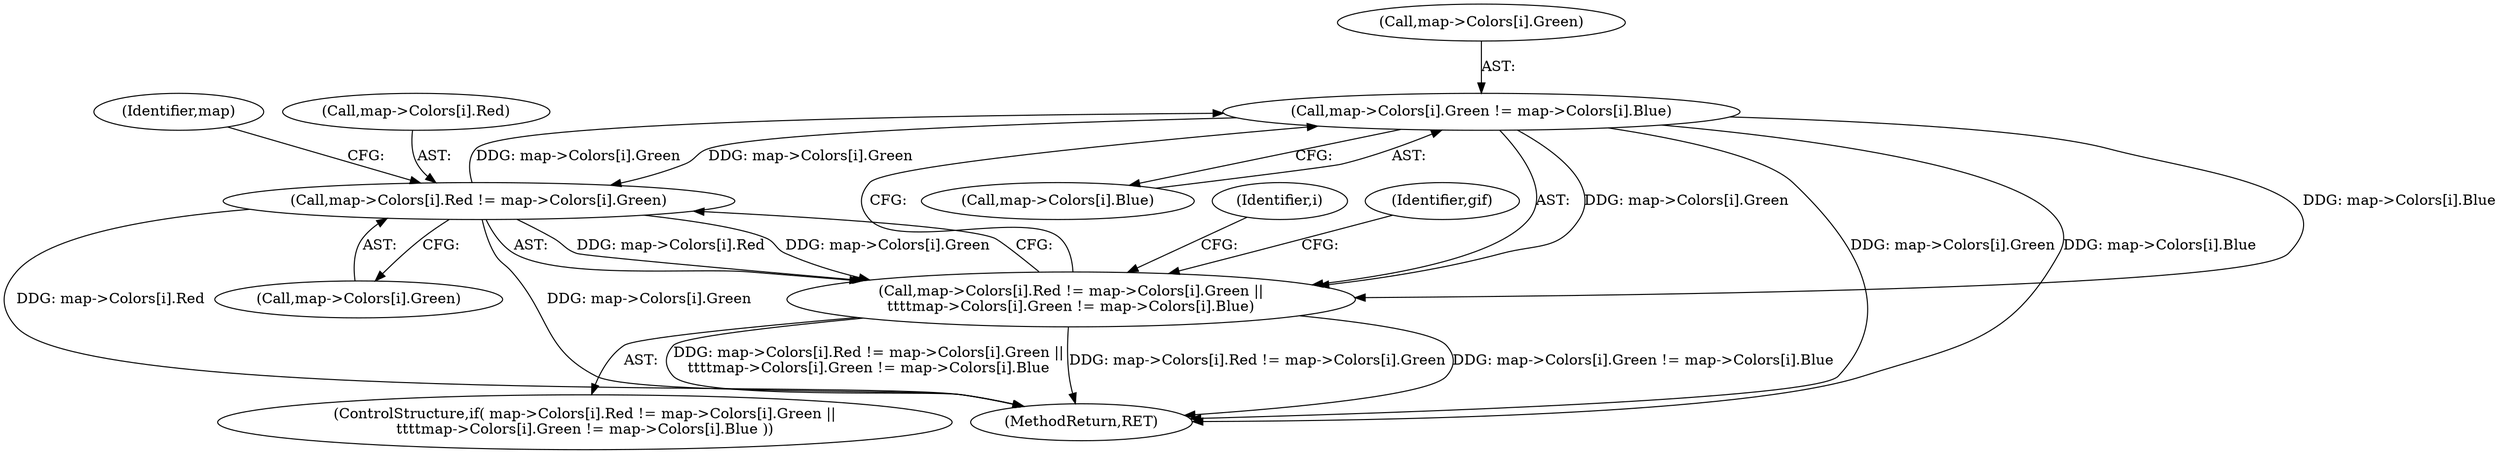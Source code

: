 digraph "0_libvips_ce684dd008532ea0bf9d4a1d89bacb35f4a83f4d@array" {
"1000266" [label="(Call,map->Colors[i].Green != map->Colors[i].Blue)"];
"1000251" [label="(Call,map->Colors[i].Red != map->Colors[i].Green)"];
"1000266" [label="(Call,map->Colors[i].Green != map->Colors[i].Blue)"];
"1000250" [label="(Call,map->Colors[i].Red != map->Colors[i].Green ||\n\t\t\t\tmap->Colors[i].Green != map->Colors[i].Blue)"];
"1000259" [label="(Call,map->Colors[i].Green)"];
"1000303" [label="(MethodReturn,RET)"];
"1000270" [label="(Identifier,map)"];
"1000274" [label="(Call,map->Colors[i].Blue)"];
"1000267" [label="(Call,map->Colors[i].Green)"];
"1000266" [label="(Call,map->Colors[i].Green != map->Colors[i].Blue)"];
"1000252" [label="(Call,map->Colors[i].Red)"];
"1000250" [label="(Call,map->Colors[i].Red != map->Colors[i].Green ||\n\t\t\t\tmap->Colors[i].Green != map->Colors[i].Blue)"];
"1000251" [label="(Call,map->Colors[i].Red != map->Colors[i].Green)"];
"1000248" [label="(Identifier,i)"];
"1000284" [label="(Identifier,gif)"];
"1000249" [label="(ControlStructure,if( map->Colors[i].Red != map->Colors[i].Green ||\n\t\t\t\tmap->Colors[i].Green != map->Colors[i].Blue ))"];
"1000266" -> "1000250"  [label="AST: "];
"1000266" -> "1000274"  [label="CFG: "];
"1000267" -> "1000266"  [label="AST: "];
"1000274" -> "1000266"  [label="AST: "];
"1000250" -> "1000266"  [label="CFG: "];
"1000266" -> "1000303"  [label="DDG: map->Colors[i].Green"];
"1000266" -> "1000303"  [label="DDG: map->Colors[i].Blue"];
"1000266" -> "1000251"  [label="DDG: map->Colors[i].Green"];
"1000266" -> "1000250"  [label="DDG: map->Colors[i].Green"];
"1000266" -> "1000250"  [label="DDG: map->Colors[i].Blue"];
"1000251" -> "1000266"  [label="DDG: map->Colors[i].Green"];
"1000251" -> "1000250"  [label="AST: "];
"1000251" -> "1000259"  [label="CFG: "];
"1000252" -> "1000251"  [label="AST: "];
"1000259" -> "1000251"  [label="AST: "];
"1000270" -> "1000251"  [label="CFG: "];
"1000250" -> "1000251"  [label="CFG: "];
"1000251" -> "1000303"  [label="DDG: map->Colors[i].Green"];
"1000251" -> "1000303"  [label="DDG: map->Colors[i].Red"];
"1000251" -> "1000250"  [label="DDG: map->Colors[i].Red"];
"1000251" -> "1000250"  [label="DDG: map->Colors[i].Green"];
"1000250" -> "1000249"  [label="AST: "];
"1000284" -> "1000250"  [label="CFG: "];
"1000248" -> "1000250"  [label="CFG: "];
"1000250" -> "1000303"  [label="DDG: map->Colors[i].Red != map->Colors[i].Green"];
"1000250" -> "1000303"  [label="DDG: map->Colors[i].Green != map->Colors[i].Blue"];
"1000250" -> "1000303"  [label="DDG: map->Colors[i].Red != map->Colors[i].Green ||\n\t\t\t\tmap->Colors[i].Green != map->Colors[i].Blue"];
}
